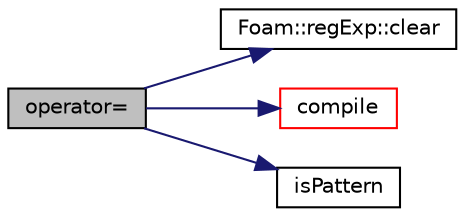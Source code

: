 digraph "operator="
{
  bgcolor="transparent";
  edge [fontname="Helvetica",fontsize="10",labelfontname="Helvetica",labelfontsize="10"];
  node [fontname="Helvetica",fontsize="10",shape=record];
  rankdir="LR";
  Node1 [label="operator=",height=0.2,width=0.4,color="black", fillcolor="grey75", style="filled", fontcolor="black"];
  Node1 -> Node2 [color="midnightblue",fontsize="10",style="solid",fontname="Helvetica"];
  Node2 [label="Foam::regExp::clear",height=0.2,width=0.4,color="black",URL="$a02177.html#a1b56f955eb2c7ee75c48ab3e7bc3d659",tooltip="Release precompiled expression. "];
  Node1 -> Node3 [color="midnightblue",fontsize="10",style="solid",fontname="Helvetica"];
  Node3 [label="compile",height=0.2,width=0.4,color="red",URL="$a02988.html#a96e8c1c6ab9a51fe57b4c5a6cccfb0ea",tooltip="Compile the regular expression. "];
  Node1 -> Node4 [color="midnightblue",fontsize="10",style="solid",fontname="Helvetica"];
  Node4 [label="isPattern",height=0.2,width=0.4,color="black",URL="$a02988.html#aaa56bb3e9c7d603ea926701883f338dd",tooltip="Test string for regular expression meta characters. "];
}
